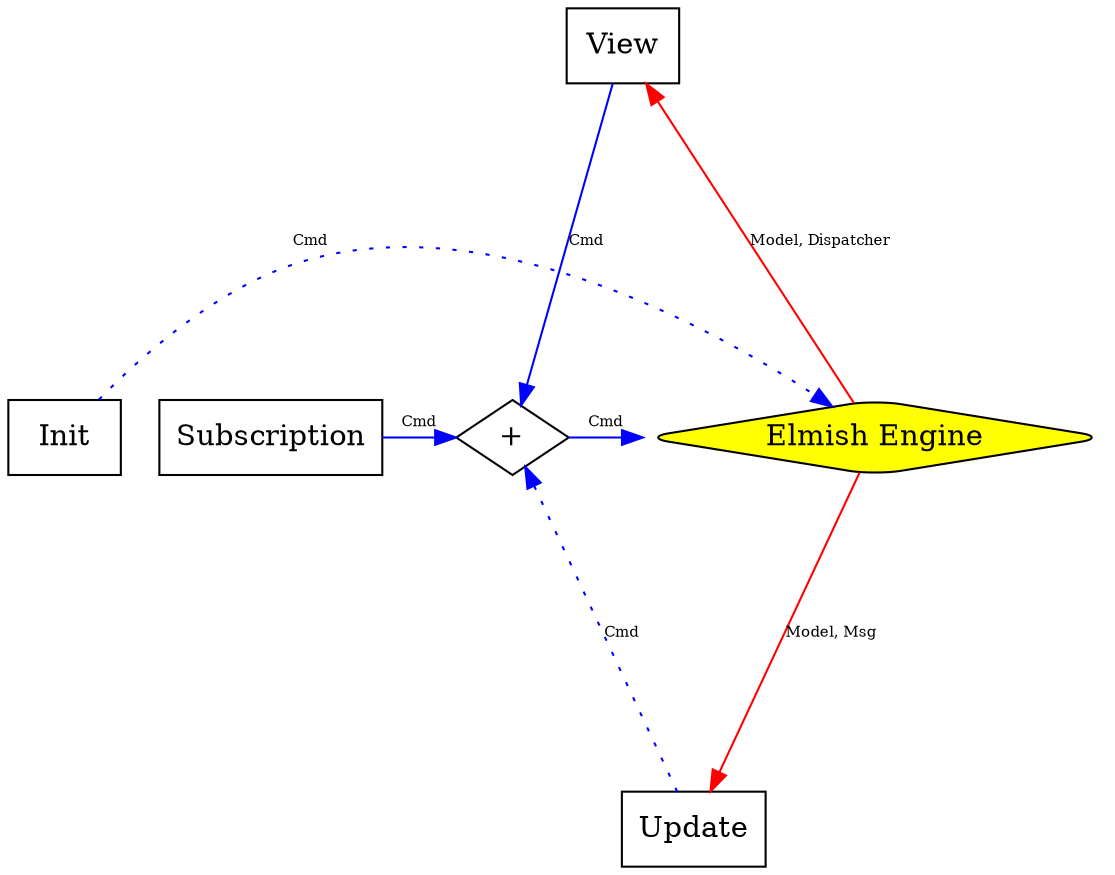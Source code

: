digraph g {
    // https://dreampuf.github.io/GraphvizOnline/
    # nodes
    node [shape = box];
    #m [label="Model"];
    v [label="View"];
    u [label="Update"];
    s [label="Subscription"];
    sagg [label="+", shape=diamond, size=3]
    e [label="Elmish Engine", fillcolor=yellow, style="rounded,filled", shape=diamond];
    i [label="Init"];
    
    ranksep=2
    // { rank=same; u v }
    //{ rankdir=TB; v s}
    { rank=same; rankdir=TB; i s sagg e}
    { rank=same; rankdir=LR; e sagg }
    
    

    # edges
    edge [fontsize=7];
   
    edge [label="Model", color=red];
    e -> v [label="Model, Dispatcher"];
    e -> u [label="Model, Msg"];
    // u -> e;
    edge [label="Cmd", color=blue];
    s -> sagg -> e
    v -> sagg
    edge [style=dotted]
    u -> sagg
    i -> e;# -> m;
}